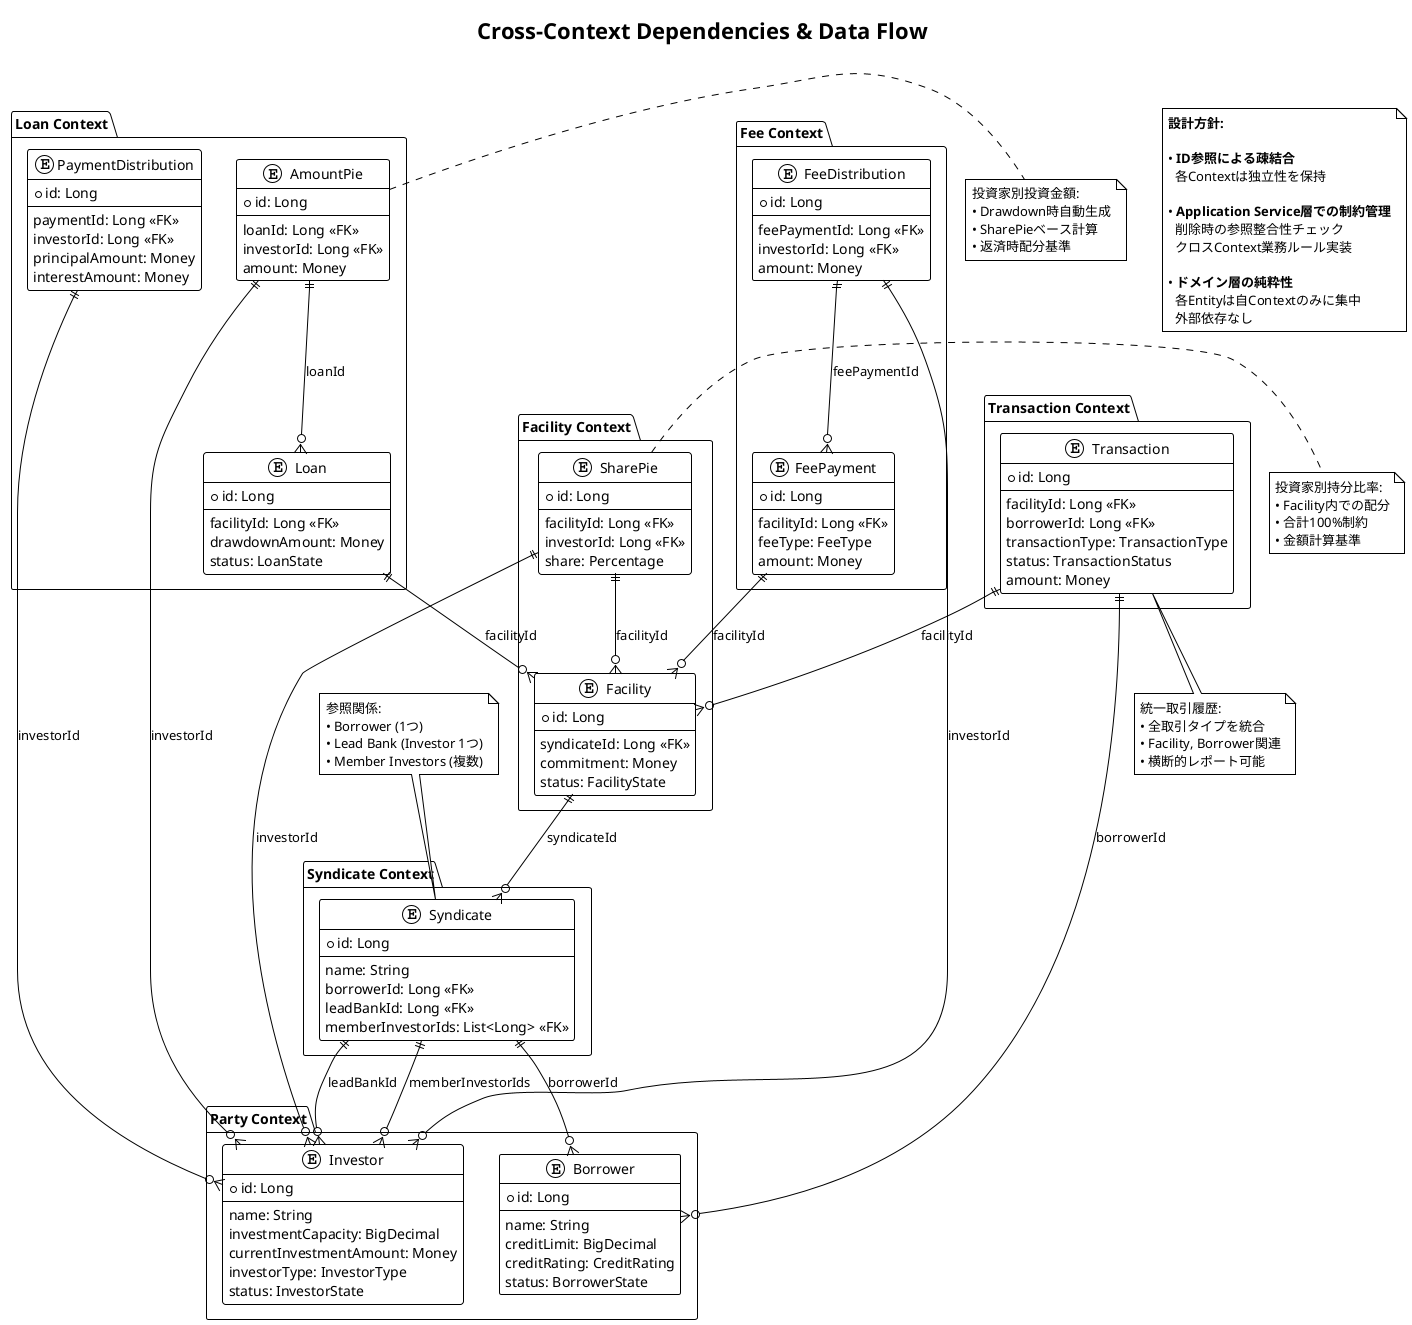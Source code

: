 @startuml Cross-Context Dependencies
!theme plain
skinparam backgroundColor white

title Cross-Context Dependencies & Data Flow

package "Party Context" as party {
    entity Borrower {
        * id: Long
        --
        name: String
        creditLimit: BigDecimal
        creditRating: CreditRating
        status: BorrowerState
    }
    
    entity Investor {
        * id: Long
        --
        name: String
        investmentCapacity: BigDecimal
        currentInvestmentAmount: Money
        investorType: InvestorType
        status: InvestorState
    }
}

package "Syndicate Context" as syndicate {
    entity Syndicate {
        * id: Long
        --
        name: String
        borrowerId: Long <<FK>>
        leadBankId: Long <<FK>>
        memberInvestorIds: List<Long> <<FK>>
    }
}

package "Facility Context" as facility {
    entity Facility {
        * id: Long
        --
        syndicateId: Long <<FK>>
        commitment: Money
        status: FacilityState
    }
    
    entity SharePie {
        * id: Long
        --
        facilityId: Long <<FK>>
        investorId: Long <<FK>>
        share: Percentage
    }
}

package "Loan Context" as loan {
    entity Loan {
        * id: Long
        --
        facilityId: Long <<FK>>
        drawdownAmount: Money
        status: LoanState
    }
    
    entity AmountPie {
        * id: Long
        --
        loanId: Long <<FK>>
        investorId: Long <<FK>>
        amount: Money
    }
    
    entity PaymentDistribution {
        * id: Long
        --
        paymentId: Long <<FK>>
        investorId: Long <<FK>>
        principalAmount: Money
        interestAmount: Money
    }
}

package "Fee Context" as fee {
    entity FeePayment {
        * id: Long
        --
        facilityId: Long <<FK>>
        feeType: FeeType
        amount: Money
    }
    
    entity FeeDistribution {
        * id: Long
        --
        feePaymentId: Long <<FK>>
        investorId: Long <<FK>>
        amount: Money
    }
}

package "Transaction Context" as transaction {
    entity Transaction {
        * id: Long
        --
        facilityId: Long <<FK>>
        borrowerId: Long <<FK>>
        transactionType: TransactionType
        status: TransactionStatus
        amount: Money
    }
}

' ID-based references (loose coupling)
Syndicate ||--o{ Borrower : "borrowerId"
Syndicate ||--o{ Investor : "leadBankId"
Syndicate ||--o{ Investor : "memberInvestorIds"

Facility ||--o{ Syndicate : "syndicateId"
SharePie ||--o{ Facility : "facilityId"
SharePie ||--o{ Investor : "investorId"

Loan ||--o{ Facility : "facilityId"
AmountPie ||--o{ Loan : "loanId"
AmountPie ||--o{ Investor : "investorId"
PaymentDistribution ||--o{ Investor : "investorId"

FeePayment ||--o{ Facility : "facilityId"
FeeDistribution ||--o{ FeePayment : "feePaymentId"
FeeDistribution ||--o{ Investor : "investorId"

Transaction ||--o{ Facility : "facilityId"
Transaction ||--o{ Borrower : "borrowerId"

note top of Syndicate
  参照関係:
  • Borrower (1つ)
  • Lead Bank (Investor 1つ)
  • Member Investors (複数)
end note

note right of SharePie
  投資家別持分比率:
  • Facility内での配分
  • 合計100%制約
  • 金額計算基準
end note

note right of AmountPie
  投資家別投資金額:
  • Drawdown時自動生成
  • SharePieベース計算
  • 返済時配分基準
end note

note bottom of Transaction
  統一取引履歴:
  • 全取引タイプを統合
  • Facility, Borrower関連
  • 横断的レポート可能
end note

note as design_note
  **設計方針:**
  
  • **ID参照による疎結合**
    各Contextは独立性を保持
    
  • **Application Service層での制約管理**
    削除時の参照整合性チェック
    クロスContext業務ルール実装
    
  • **ドメイン層の純粋性**
    各Entityは自Contextのみに集中
    外部依存なし
end note

@enduml